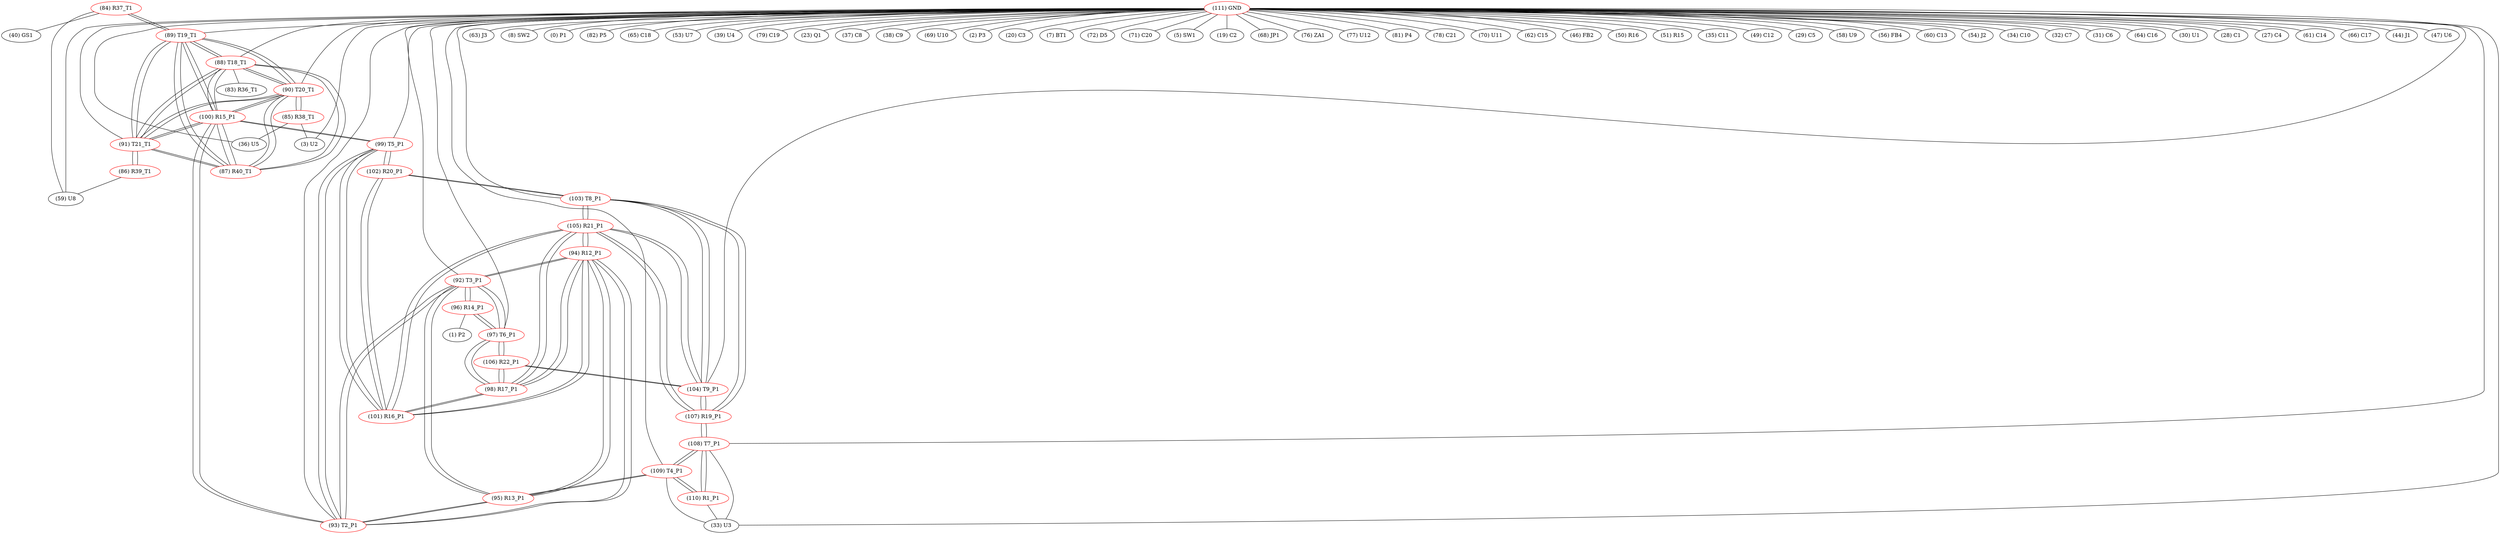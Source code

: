 graph {
	84 [label="(84) R37_T1" color=red]
	59 [label="(59) U8"]
	40 [label="(40) GS1"]
	89 [label="(89) T19_T1"]
	85 [label="(85) R38_T1" color=red]
	3 [label="(3) U2"]
	36 [label="(36) U5"]
	90 [label="(90) T20_T1"]
	86 [label="(86) R39_T1" color=red]
	59 [label="(59) U8"]
	91 [label="(91) T21_T1"]
	87 [label="(87) R40_T1" color=red]
	100 [label="(100) R15_P1"]
	88 [label="(88) T18_T1"]
	91 [label="(91) T21_T1"]
	90 [label="(90) T20_T1"]
	89 [label="(89) T19_T1"]
	88 [label="(88) T18_T1" color=red]
	83 [label="(83) R36_T1"]
	100 [label="(100) R15_P1"]
	91 [label="(91) T21_T1"]
	90 [label="(90) T20_T1"]
	89 [label="(89) T19_T1"]
	87 [label="(87) R40_T1"]
	89 [label="(89) T19_T1" color=red]
	84 [label="(84) R37_T1"]
	100 [label="(100) R15_P1"]
	88 [label="(88) T18_T1"]
	91 [label="(91) T21_T1"]
	90 [label="(90) T20_T1"]
	87 [label="(87) R40_T1"]
	90 [label="(90) T20_T1" color=red]
	85 [label="(85) R38_T1"]
	100 [label="(100) R15_P1"]
	88 [label="(88) T18_T1"]
	91 [label="(91) T21_T1"]
	89 [label="(89) T19_T1"]
	87 [label="(87) R40_T1"]
	91 [label="(91) T21_T1" color=red]
	86 [label="(86) R39_T1"]
	100 [label="(100) R15_P1"]
	88 [label="(88) T18_T1"]
	90 [label="(90) T20_T1"]
	89 [label="(89) T19_T1"]
	87 [label="(87) R40_T1"]
	92 [label="(92) T3_P1" color=red]
	96 [label="(96) R14_P1"]
	97 [label="(97) T6_P1"]
	95 [label="(95) R13_P1"]
	94 [label="(94) R12_P1"]
	93 [label="(93) T2_P1"]
	93 [label="(93) T2_P1" color=red]
	95 [label="(95) R13_P1"]
	92 [label="(92) T3_P1"]
	94 [label="(94) R12_P1"]
	99 [label="(99) T5_P1"]
	100 [label="(100) R15_P1"]
	94 [label="(94) R12_P1" color=red]
	105 [label="(105) R21_P1"]
	101 [label="(101) R16_P1"]
	98 [label="(98) R17_P1"]
	95 [label="(95) R13_P1"]
	92 [label="(92) T3_P1"]
	93 [label="(93) T2_P1"]
	95 [label="(95) R13_P1" color=red]
	109 [label="(109) T4_P1"]
	92 [label="(92) T3_P1"]
	94 [label="(94) R12_P1"]
	93 [label="(93) T2_P1"]
	96 [label="(96) R14_P1" color=red]
	1 [label="(1) P2"]
	92 [label="(92) T3_P1"]
	97 [label="(97) T6_P1"]
	97 [label="(97) T6_P1" color=red]
	96 [label="(96) R14_P1"]
	92 [label="(92) T3_P1"]
	106 [label="(106) R22_P1"]
	98 [label="(98) R17_P1"]
	98 [label="(98) R17_P1" color=red]
	105 [label="(105) R21_P1"]
	101 [label="(101) R16_P1"]
	94 [label="(94) R12_P1"]
	106 [label="(106) R22_P1"]
	97 [label="(97) T6_P1"]
	99 [label="(99) T5_P1" color=red]
	93 [label="(93) T2_P1"]
	100 [label="(100) R15_P1"]
	101 [label="(101) R16_P1"]
	102 [label="(102) R20_P1"]
	100 [label="(100) R15_P1" color=red]
	88 [label="(88) T18_T1"]
	91 [label="(91) T21_T1"]
	90 [label="(90) T20_T1"]
	89 [label="(89) T19_T1"]
	87 [label="(87) R40_T1"]
	93 [label="(93) T2_P1"]
	99 [label="(99) T5_P1"]
	101 [label="(101) R16_P1" color=red]
	105 [label="(105) R21_P1"]
	94 [label="(94) R12_P1"]
	98 [label="(98) R17_P1"]
	99 [label="(99) T5_P1"]
	102 [label="(102) R20_P1"]
	102 [label="(102) R20_P1" color=red]
	103 [label="(103) T8_P1"]
	101 [label="(101) R16_P1"]
	99 [label="(99) T5_P1"]
	103 [label="(103) T8_P1" color=red]
	104 [label="(104) T9_P1"]
	105 [label="(105) R21_P1"]
	107 [label="(107) R19_P1"]
	102 [label="(102) R20_P1"]
	104 [label="(104) T9_P1" color=red]
	106 [label="(106) R22_P1"]
	105 [label="(105) R21_P1"]
	103 [label="(103) T8_P1"]
	107 [label="(107) R19_P1"]
	105 [label="(105) R21_P1" color=red]
	101 [label="(101) R16_P1"]
	94 [label="(94) R12_P1"]
	98 [label="(98) R17_P1"]
	104 [label="(104) T9_P1"]
	103 [label="(103) T8_P1"]
	107 [label="(107) R19_P1"]
	106 [label="(106) R22_P1" color=red]
	104 [label="(104) T9_P1"]
	97 [label="(97) T6_P1"]
	98 [label="(98) R17_P1"]
	107 [label="(107) R19_P1" color=red]
	104 [label="(104) T9_P1"]
	105 [label="(105) R21_P1"]
	103 [label="(103) T8_P1"]
	108 [label="(108) T7_P1"]
	108 [label="(108) T7_P1" color=red]
	110 [label="(110) R1_P1"]
	109 [label="(109) T4_P1"]
	33 [label="(33) U3"]
	107 [label="(107) R19_P1"]
	109 [label="(109) T4_P1" color=red]
	95 [label="(95) R13_P1"]
	110 [label="(110) R1_P1"]
	108 [label="(108) T7_P1"]
	33 [label="(33) U3"]
	110 [label="(110) R1_P1" color=red]
	109 [label="(109) T4_P1"]
	108 [label="(108) T7_P1"]
	33 [label="(33) U3"]
	111 [label="(111) GND" color=red]
	63 [label="(63) J3"]
	8 [label="(8) SW2"]
	0 [label="(0) P1"]
	82 [label="(82) P5"]
	65 [label="(65) C18"]
	53 [label="(53) U7"]
	39 [label="(39) U4"]
	79 [label="(79) C19"]
	23 [label="(23) Q1"]
	37 [label="(37) C8"]
	38 [label="(38) C9"]
	69 [label="(69) U10"]
	36 [label="(36) U5"]
	2 [label="(2) P3"]
	3 [label="(3) U2"]
	20 [label="(20) C3"]
	7 [label="(7) BT1"]
	72 [label="(72) D5"]
	71 [label="(71) C20"]
	5 [label="(5) SW1"]
	19 [label="(19) C2"]
	68 [label="(68) JP1"]
	76 [label="(76) ZA1"]
	77 [label="(77) U12"]
	81 [label="(81) P4"]
	78 [label="(78) C21"]
	70 [label="(70) U11"]
	59 [label="(59) U8"]
	62 [label="(62) C15"]
	46 [label="(46) FB2"]
	50 [label="(50) R16"]
	51 [label="(51) R15"]
	33 [label="(33) U3"]
	35 [label="(35) C11"]
	49 [label="(49) C12"]
	29 [label="(29) C5"]
	58 [label="(58) U9"]
	56 [label="(56) FB4"]
	60 [label="(60) C13"]
	54 [label="(54) J2"]
	34 [label="(34) C10"]
	32 [label="(32) C7"]
	31 [label="(31) C6"]
	64 [label="(64) C16"]
	30 [label="(30) U1"]
	28 [label="(28) C1"]
	27 [label="(27) C4"]
	61 [label="(61) C14"]
	66 [label="(66) C17"]
	44 [label="(44) J1"]
	47 [label="(47) U6"]
	90 [label="(90) T20_T1"]
	89 [label="(89) T19_T1"]
	88 [label="(88) T18_T1"]
	91 [label="(91) T21_T1"]
	92 [label="(92) T3_P1"]
	109 [label="(109) T4_P1"]
	108 [label="(108) T7_P1"]
	99 [label="(99) T5_P1"]
	104 [label="(104) T9_P1"]
	103 [label="(103) T8_P1"]
	97 [label="(97) T6_P1"]
	93 [label="(93) T2_P1"]
	84 -- 59
	84 -- 40
	84 -- 89
	85 -- 3
	85 -- 36
	85 -- 90
	86 -- 59
	86 -- 91
	87 -- 100
	87 -- 88
	87 -- 91
	87 -- 90
	87 -- 89
	88 -- 83
	88 -- 100
	88 -- 91
	88 -- 90
	88 -- 89
	88 -- 87
	89 -- 84
	89 -- 100
	89 -- 88
	89 -- 91
	89 -- 90
	89 -- 87
	90 -- 85
	90 -- 100
	90 -- 88
	90 -- 91
	90 -- 89
	90 -- 87
	91 -- 86
	91 -- 100
	91 -- 88
	91 -- 90
	91 -- 89
	91 -- 87
	92 -- 96
	92 -- 97
	92 -- 95
	92 -- 94
	92 -- 93
	93 -- 95
	93 -- 92
	93 -- 94
	93 -- 99
	93 -- 100
	94 -- 105
	94 -- 101
	94 -- 98
	94 -- 95
	94 -- 92
	94 -- 93
	95 -- 109
	95 -- 92
	95 -- 94
	95 -- 93
	96 -- 1
	96 -- 92
	96 -- 97
	97 -- 96
	97 -- 92
	97 -- 106
	97 -- 98
	98 -- 105
	98 -- 101
	98 -- 94
	98 -- 106
	98 -- 97
	99 -- 93
	99 -- 100
	99 -- 101
	99 -- 102
	100 -- 88
	100 -- 91
	100 -- 90
	100 -- 89
	100 -- 87
	100 -- 93
	100 -- 99
	101 -- 105
	101 -- 94
	101 -- 98
	101 -- 99
	101 -- 102
	102 -- 103
	102 -- 101
	102 -- 99
	103 -- 104
	103 -- 105
	103 -- 107
	103 -- 102
	104 -- 106
	104 -- 105
	104 -- 103
	104 -- 107
	105 -- 101
	105 -- 94
	105 -- 98
	105 -- 104
	105 -- 103
	105 -- 107
	106 -- 104
	106 -- 97
	106 -- 98
	107 -- 104
	107 -- 105
	107 -- 103
	107 -- 108
	108 -- 110
	108 -- 109
	108 -- 33
	108 -- 107
	109 -- 95
	109 -- 110
	109 -- 108
	109 -- 33
	110 -- 109
	110 -- 108
	110 -- 33
	111 -- 63
	111 -- 8
	111 -- 0
	111 -- 82
	111 -- 65
	111 -- 53
	111 -- 39
	111 -- 79
	111 -- 23
	111 -- 37
	111 -- 38
	111 -- 69
	111 -- 36
	111 -- 2
	111 -- 3
	111 -- 20
	111 -- 7
	111 -- 72
	111 -- 71
	111 -- 5
	111 -- 19
	111 -- 68
	111 -- 76
	111 -- 77
	111 -- 81
	111 -- 78
	111 -- 70
	111 -- 59
	111 -- 62
	111 -- 46
	111 -- 50
	111 -- 51
	111 -- 33
	111 -- 35
	111 -- 49
	111 -- 29
	111 -- 58
	111 -- 56
	111 -- 60
	111 -- 54
	111 -- 34
	111 -- 32
	111 -- 31
	111 -- 64
	111 -- 30
	111 -- 28
	111 -- 27
	111 -- 61
	111 -- 66
	111 -- 44
	111 -- 47
	111 -- 90
	111 -- 89
	111 -- 88
	111 -- 91
	111 -- 92
	111 -- 109
	111 -- 108
	111 -- 99
	111 -- 104
	111 -- 103
	111 -- 97
	111 -- 93
}